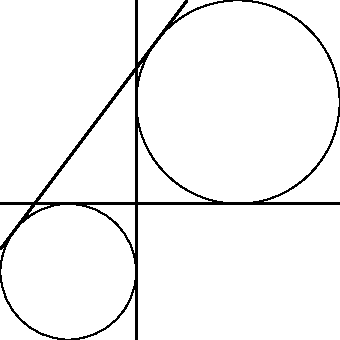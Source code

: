 size(6cm,0);
import math;

pair project(pair pt, pair A, pair B)
  {
    return extension(pt,pt-dir(90+degrees(A-B,false)),A,B);
  }


pair ecenter(pair A, pair B, pair C)
  {
    return extension(A, A+rotate(90)*dir(A--B,A--C), B, B+rotate(90)*dir(B--A,B--C));
  }

path ecircle(pair A, pair B, pair C)
  {
    return shift(ecenter(A,B,C))*scale(abs(ecenter(A,B,C)-project(ecenter(A,B,C),B,C)))*unitcircle;
  }

pair A=(0,0), B=(3,0), C=(3,4);
path tr=A--B--C--cycle;

draw(ecircle(A,B,C));
draw(ecircle(B,C,A));

pen p=linewidth(1pt);
drawline(A,B, p);
drawline(A,C, p);
drawline(B,C, p);
